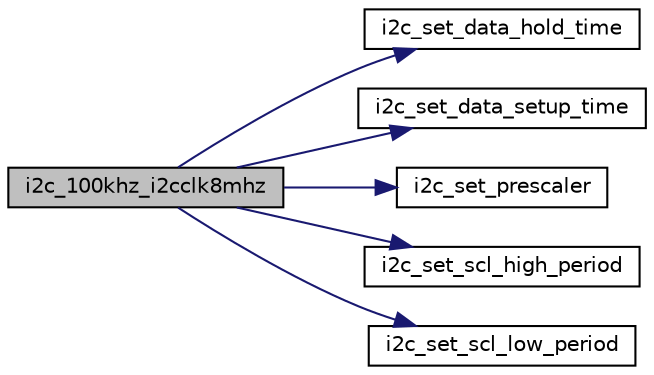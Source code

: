 digraph "i2c_100khz_i2cclk8mhz"
{
  edge [fontname="Helvetica",fontsize="10",labelfontname="Helvetica",labelfontsize="10"];
  node [fontname="Helvetica",fontsize="10",shape=record];
  rankdir="LR";
  Node1 [label="i2c_100khz_i2cclk8mhz",height=0.2,width=0.4,color="black", fillcolor="grey75", style="filled", fontcolor="black"];
  Node1 -> Node2 [color="midnightblue",fontsize="10",style="solid",fontname="Helvetica"];
  Node2 [label="i2c_set_data_hold_time",height=0.2,width=0.4,color="black", fillcolor="white", style="filled",URL="$group__i2c__file.html#ga9533ae19176b42465a0770f278e7e44f"];
  Node1 -> Node3 [color="midnightblue",fontsize="10",style="solid",fontname="Helvetica"];
  Node3 [label="i2c_set_data_setup_time",height=0.2,width=0.4,color="black", fillcolor="white", style="filled",URL="$group__i2c__file.html#ga541c765b0370db02aa722fd5fa62436f"];
  Node1 -> Node4 [color="midnightblue",fontsize="10",style="solid",fontname="Helvetica"];
  Node4 [label="i2c_set_prescaler",height=0.2,width=0.4,color="black", fillcolor="white", style="filled",URL="$group__i2c__file.html#ga4fae312b2601ece973c3119a932040cd"];
  Node1 -> Node5 [color="midnightblue",fontsize="10",style="solid",fontname="Helvetica"];
  Node5 [label="i2c_set_scl_high_period",height=0.2,width=0.4,color="black", fillcolor="white", style="filled",URL="$group__i2c__file.html#ga888962629650f4d07e7c4e7a69c978e2"];
  Node1 -> Node6 [color="midnightblue",fontsize="10",style="solid",fontname="Helvetica"];
  Node6 [label="i2c_set_scl_low_period",height=0.2,width=0.4,color="black", fillcolor="white", style="filled",URL="$group__i2c__file.html#gac43847001b385bf85b67f82e29321872"];
}
